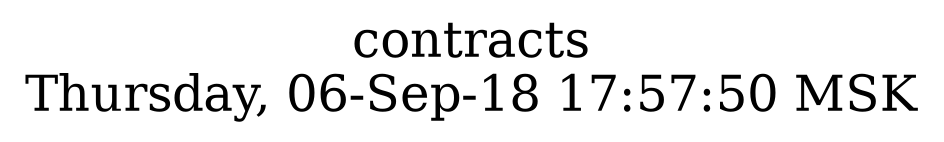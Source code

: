 digraph G {
fontsize="24";
label="contracts\nThursday, 06-Sep-18 17:57:50 MSK";
nojustify=true;
ordering=out;
rankdir=LR;
size="30";
}
